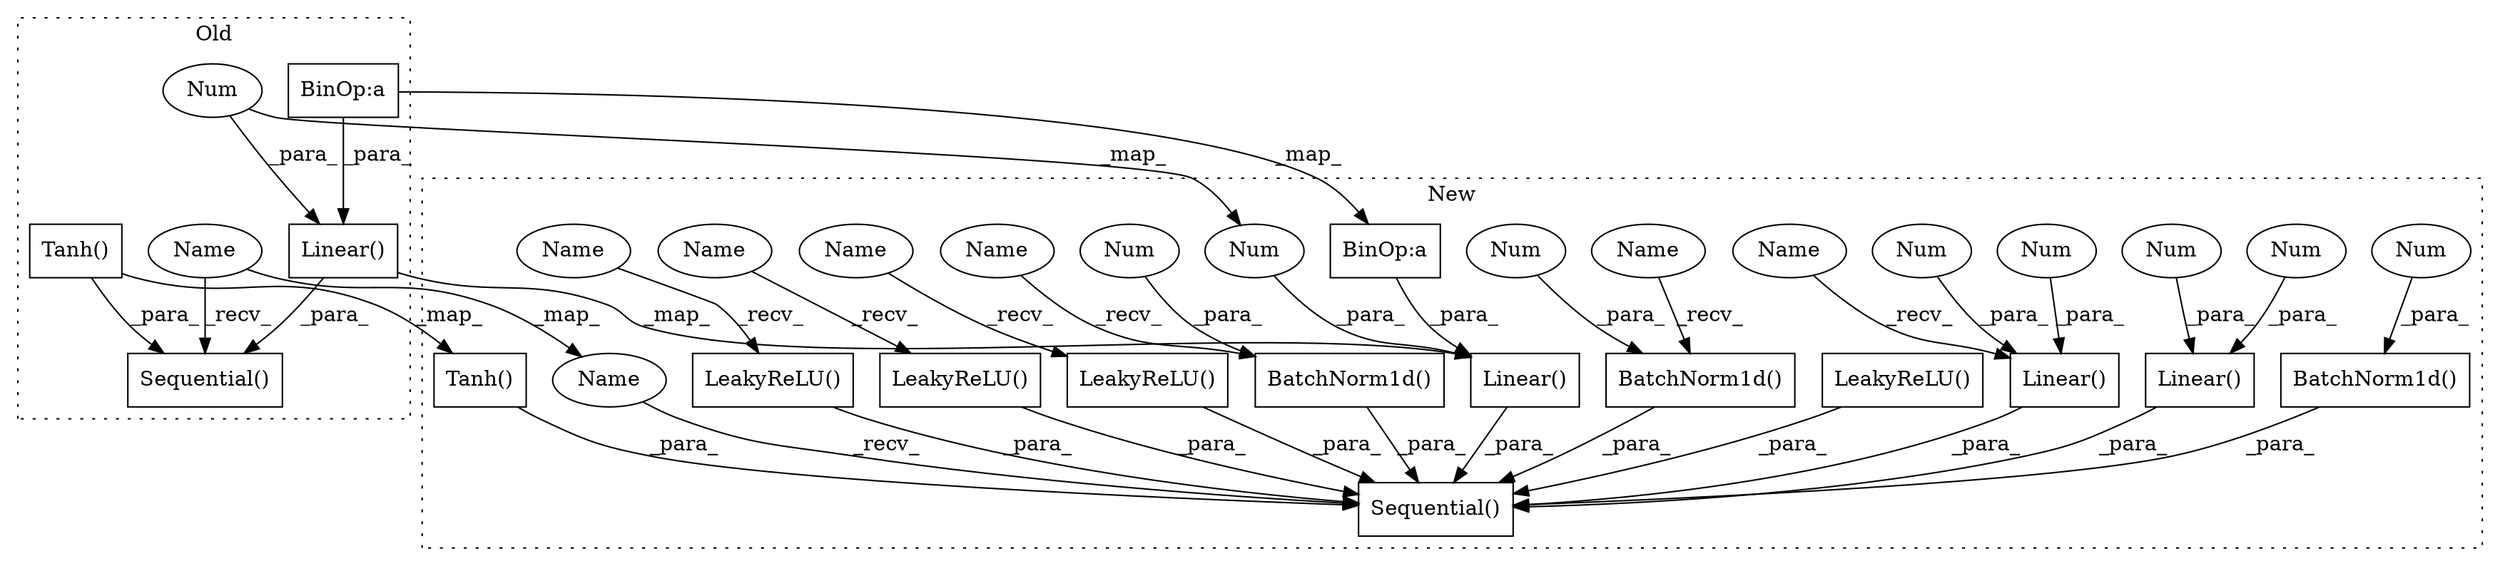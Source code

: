 digraph G {
subgraph cluster0 {
1 [label="Tanh()" a="75" s="3219" l="9" shape="box"];
3 [label="Sequential()" a="75" s="3003,3228" l="21,6" shape="box"];
6 [label="Linear()" a="75" s="3145,3210" l="10,1" shape="box"];
9 [label="BinOp:a" a="82" s="3165" l="30" shape="box"];
26 [label="Num" a="76" s="3155" l="4" shape="ellipse"];
34 [label="Name" a="87" s="3003" l="2" shape="ellipse"];
label = "Old";
style="dotted";
}
subgraph cluster1 {
2 [label="Tanh()" a="75" s="2426" l="9" shape="box"];
4 [label="Sequential()" a="75" s="1759,2435" l="21,6" shape="box"];
5 [label="LeakyReLU()" a="75" s="1823,1864" l="13,15" shape="box"];
7 [label="Linear()" a="75" s="2352,2417" l="10,1" shape="box"];
8 [label="BatchNorm1d()" a="75" s="2069,2122" l="15,1" shape="box"];
10 [label="BinOp:a" a="82" s="2372" l="30" shape="box"];
11 [label="BatchNorm1d()" a="75" s="1915,1968" l="15,1" shape="box"];
12 [label="Num" a="76" s="2084" l="3" shape="ellipse"];
13 [label="BatchNorm1d()" a="75" s="2224,2278" l="15,1" shape="box"];
14 [label="Num" a="76" s="1930" l="3" shape="ellipse"];
15 [label="Num" a="76" s="2239" l="4" shape="ellipse"];
16 [label="LeakyReLU()" a="75" s="1977,2018" l="13,15" shape="box"];
17 [label="Linear()" a="75" s="2042,2060" l="10,1" shape="box"];
18 [label="Num" a="76" s="2052" l="3" shape="ellipse"];
19 [label="Num" a="76" s="2057" l="3" shape="ellipse"];
20 [label="LeakyReLU()" a="75" s="2131,2172" l="13,15" shape="box"];
21 [label="Linear()" a="75" s="1888,1906" l="10,1" shape="box"];
22 [label="Num" a="76" s="1898" l="3" shape="ellipse"];
23 [label="Num" a="76" s="1903" l="3" shape="ellipse"];
24 [label="LeakyReLU()" a="75" s="2287,2328" l="13,15" shape="box"];
25 [label="Num" a="76" s="2362" l="4" shape="ellipse"];
27 [label="Name" a="87" s="1823" l="2" shape="ellipse"];
28 [label="Name" a="87" s="1977" l="2" shape="ellipse"];
29 [label="Name" a="87" s="1759" l="2" shape="ellipse"];
30 [label="Name" a="87" s="1888" l="2" shape="ellipse"];
31 [label="Name" a="87" s="2224" l="2" shape="ellipse"];
32 [label="Name" a="87" s="2287" l="2" shape="ellipse"];
33 [label="Name" a="87" s="1915" l="2" shape="ellipse"];
label = "New";
style="dotted";
}
1 -> 2 [label="_map_"];
1 -> 3 [label="_para_"];
2 -> 4 [label="_para_"];
5 -> 4 [label="_para_"];
6 -> 7 [label="_map_"];
6 -> 3 [label="_para_"];
7 -> 4 [label="_para_"];
8 -> 4 [label="_para_"];
9 -> 10 [label="_map_"];
9 -> 6 [label="_para_"];
10 -> 7 [label="_para_"];
11 -> 4 [label="_para_"];
12 -> 8 [label="_para_"];
13 -> 4 [label="_para_"];
14 -> 11 [label="_para_"];
15 -> 13 [label="_para_"];
16 -> 4 [label="_para_"];
17 -> 4 [label="_para_"];
18 -> 17 [label="_para_"];
19 -> 17 [label="_para_"];
20 -> 4 [label="_para_"];
21 -> 4 [label="_para_"];
22 -> 21 [label="_para_"];
23 -> 21 [label="_para_"];
24 -> 4 [label="_para_"];
25 -> 7 [label="_para_"];
26 -> 25 [label="_map_"];
26 -> 6 [label="_para_"];
27 -> 5 [label="_recv_"];
28 -> 16 [label="_recv_"];
29 -> 4 [label="_recv_"];
30 -> 21 [label="_recv_"];
31 -> 13 [label="_recv_"];
32 -> 24 [label="_recv_"];
33 -> 11 [label="_recv_"];
34 -> 3 [label="_recv_"];
34 -> 29 [label="_map_"];
}